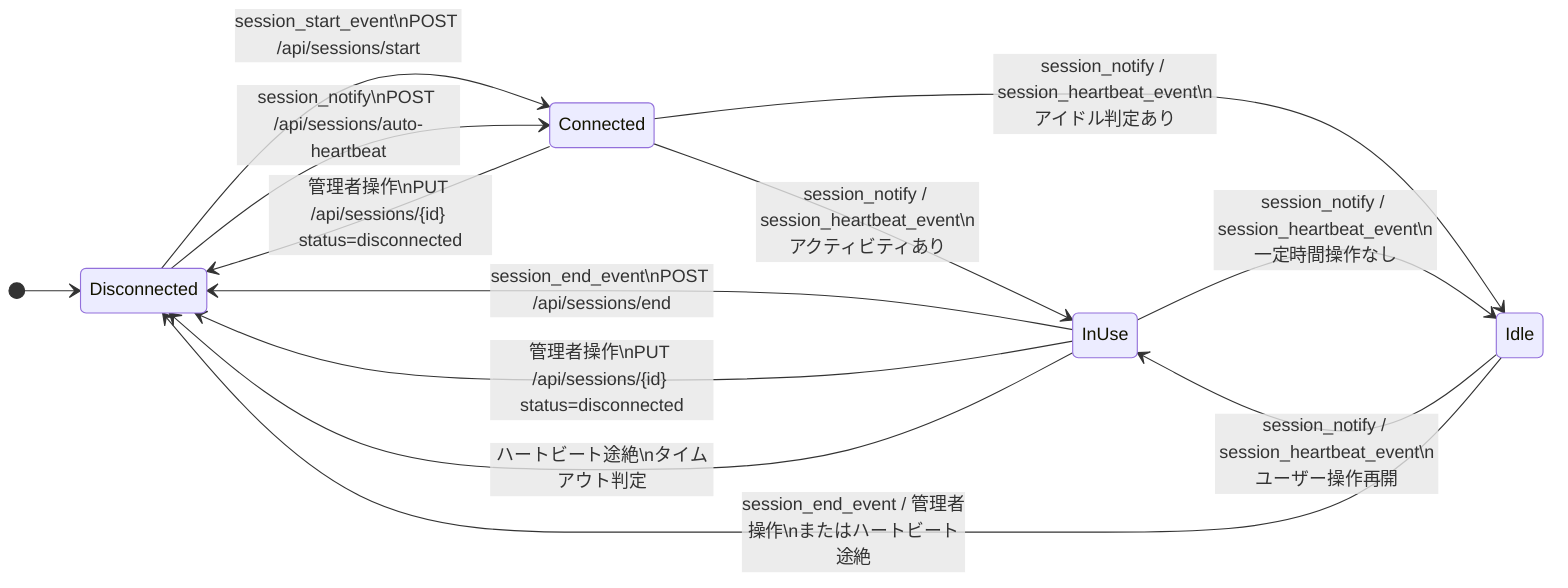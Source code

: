 %%{init: {'flowchart': {'curve': 'basis'}} }%%
stateDiagram-v2
    direction LR

    [*] --> Disconnected

    Disconnected --> Connected: session_start_event\nPOST /api/sessions/start
    Disconnected --> Connected: session_notify\nPOST /api/sessions/auto-heartbeat

    Connected --> InUse: session_notify / session_heartbeat_event\nアクティビティあり
    Connected --> Idle: session_notify / session_heartbeat_event\nアイドル判定あり

    InUse --> Idle: session_notify / session_heartbeat_event\n一定時間操作なし
    Idle --> InUse: session_notify / session_heartbeat_event\nユーザー操作再開

    InUse --> Disconnected: session_end_event\nPOST /api/sessions/end
    InUse --> Disconnected: 管理者操作\nPUT /api/sessions/{id} status=disconnected
    InUse --> Disconnected: ハートビート途絶\nタイムアウト判定

    Idle --> Disconnected: session_end_event / 管理者操作\nまたはハートビート途絶

    Connected --> Disconnected: 管理者操作\nPUT /api/sessions/{id} status=disconnected